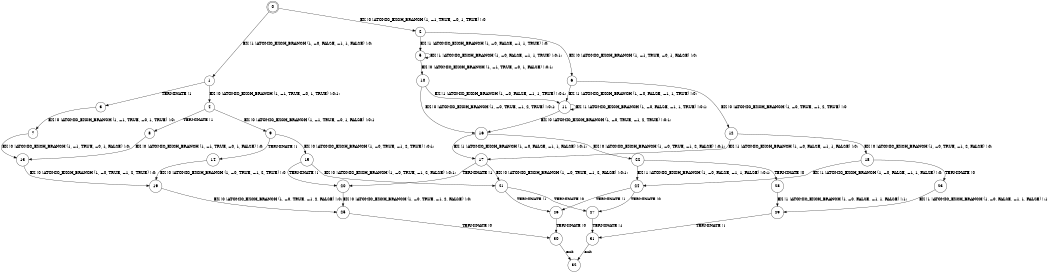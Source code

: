 digraph BCG {
size = "7, 10.5";
center = TRUE;
node [shape = circle];
0 [peripheries = 2];
0 -> 1 [label = "EX !1 !ATOMIC_EXCH_BRANCH (1, +0, FALSE, +1, 1, FALSE) !:0:"];
0 -> 2 [label = "EX !0 !ATOMIC_EXCH_BRANCH (1, +1, TRUE, +0, 1, TRUE) !:0:"];
1 -> 3 [label = "TERMINATE !1"];
1 -> 4 [label = "EX !0 !ATOMIC_EXCH_BRANCH (1, +1, TRUE, +0, 1, TRUE) !:0:1:"];
2 -> 5 [label = "EX !1 !ATOMIC_EXCH_BRANCH (1, +0, FALSE, +1, 1, TRUE) !:0:"];
2 -> 6 [label = "EX !0 !ATOMIC_EXCH_BRANCH (1, +1, TRUE, +0, 1, FALSE) !:0:"];
3 -> 7 [label = "EX !0 !ATOMIC_EXCH_BRANCH (1, +1, TRUE, +0, 1, TRUE) !:0:"];
4 -> 8 [label = "TERMINATE !1"];
4 -> 9 [label = "EX !0 !ATOMIC_EXCH_BRANCH (1, +1, TRUE, +0, 1, FALSE) !:0:1:"];
5 -> 5 [label = "EX !1 !ATOMIC_EXCH_BRANCH (1, +0, FALSE, +1, 1, TRUE) !:0:1:"];
5 -> 10 [label = "EX !0 !ATOMIC_EXCH_BRANCH (1, +1, TRUE, +0, 1, FALSE) !:0:1:"];
6 -> 11 [label = "EX !1 !ATOMIC_EXCH_BRANCH (1, +0, FALSE, +1, 1, TRUE) !:0:"];
6 -> 12 [label = "EX !0 !ATOMIC_EXCH_BRANCH (1, +0, TRUE, +1, 2, TRUE) !:0:"];
7 -> 13 [label = "EX !0 !ATOMIC_EXCH_BRANCH (1, +1, TRUE, +0, 1, FALSE) !:0:"];
8 -> 13 [label = "EX !0 !ATOMIC_EXCH_BRANCH (1, +1, TRUE, +0, 1, FALSE) !:0:"];
9 -> 14 [label = "TERMINATE !1"];
9 -> 15 [label = "EX !0 !ATOMIC_EXCH_BRANCH (1, +0, TRUE, +1, 2, TRUE) !:0:1:"];
10 -> 11 [label = "EX !1 !ATOMIC_EXCH_BRANCH (1, +0, FALSE, +1, 1, TRUE) !:0:1:"];
10 -> 16 [label = "EX !0 !ATOMIC_EXCH_BRANCH (1, +0, TRUE, +1, 2, TRUE) !:0:1:"];
11 -> 11 [label = "EX !1 !ATOMIC_EXCH_BRANCH (1, +0, FALSE, +1, 1, TRUE) !:0:1:"];
11 -> 16 [label = "EX !0 !ATOMIC_EXCH_BRANCH (1, +0, TRUE, +1, 2, TRUE) !:0:1:"];
12 -> 17 [label = "EX !1 !ATOMIC_EXCH_BRANCH (1, +0, FALSE, +1, 1, FALSE) !:0:"];
12 -> 18 [label = "EX !0 !ATOMIC_EXCH_BRANCH (1, +0, TRUE, +1, 2, FALSE) !:0:"];
13 -> 19 [label = "EX !0 !ATOMIC_EXCH_BRANCH (1, +0, TRUE, +1, 2, TRUE) !:0:"];
14 -> 19 [label = "EX !0 !ATOMIC_EXCH_BRANCH (1, +0, TRUE, +1, 2, TRUE) !:0:"];
15 -> 20 [label = "TERMINATE !1"];
15 -> 21 [label = "EX !0 !ATOMIC_EXCH_BRANCH (1, +0, TRUE, +1, 2, FALSE) !:0:1:"];
16 -> 17 [label = "EX !1 !ATOMIC_EXCH_BRANCH (1, +0, FALSE, +1, 1, FALSE) !:0:1:"];
16 -> 22 [label = "EX !0 !ATOMIC_EXCH_BRANCH (1, +0, TRUE, +1, 2, FALSE) !:0:1:"];
17 -> 20 [label = "TERMINATE !1"];
17 -> 21 [label = "EX !0 !ATOMIC_EXCH_BRANCH (1, +0, TRUE, +1, 2, FALSE) !:0:1:"];
18 -> 23 [label = "TERMINATE !0"];
18 -> 24 [label = "EX !1 !ATOMIC_EXCH_BRANCH (1, +0, FALSE, +1, 1, FALSE) !:0:"];
19 -> 25 [label = "EX !0 !ATOMIC_EXCH_BRANCH (1, +0, TRUE, +1, 2, FALSE) !:0:"];
20 -> 25 [label = "EX !0 !ATOMIC_EXCH_BRANCH (1, +0, TRUE, +1, 2, FALSE) !:0:"];
21 -> 26 [label = "TERMINATE !1"];
21 -> 27 [label = "TERMINATE !0"];
22 -> 28 [label = "TERMINATE !0"];
22 -> 24 [label = "EX !1 !ATOMIC_EXCH_BRANCH (1, +0, FALSE, +1, 1, FALSE) !:0:1:"];
23 -> 29 [label = "EX !1 !ATOMIC_EXCH_BRANCH (1, +0, FALSE, +1, 1, FALSE) !:1:"];
24 -> 26 [label = "TERMINATE !1"];
24 -> 27 [label = "TERMINATE !0"];
25 -> 30 [label = "TERMINATE !0"];
26 -> 30 [label = "TERMINATE !0"];
27 -> 31 [label = "TERMINATE !1"];
28 -> 29 [label = "EX !1 !ATOMIC_EXCH_BRANCH (1, +0, FALSE, +1, 1, FALSE) !:1:"];
29 -> 31 [label = "TERMINATE !1"];
30 -> 32 [label = "exit"];
31 -> 32 [label = "exit"];
}
